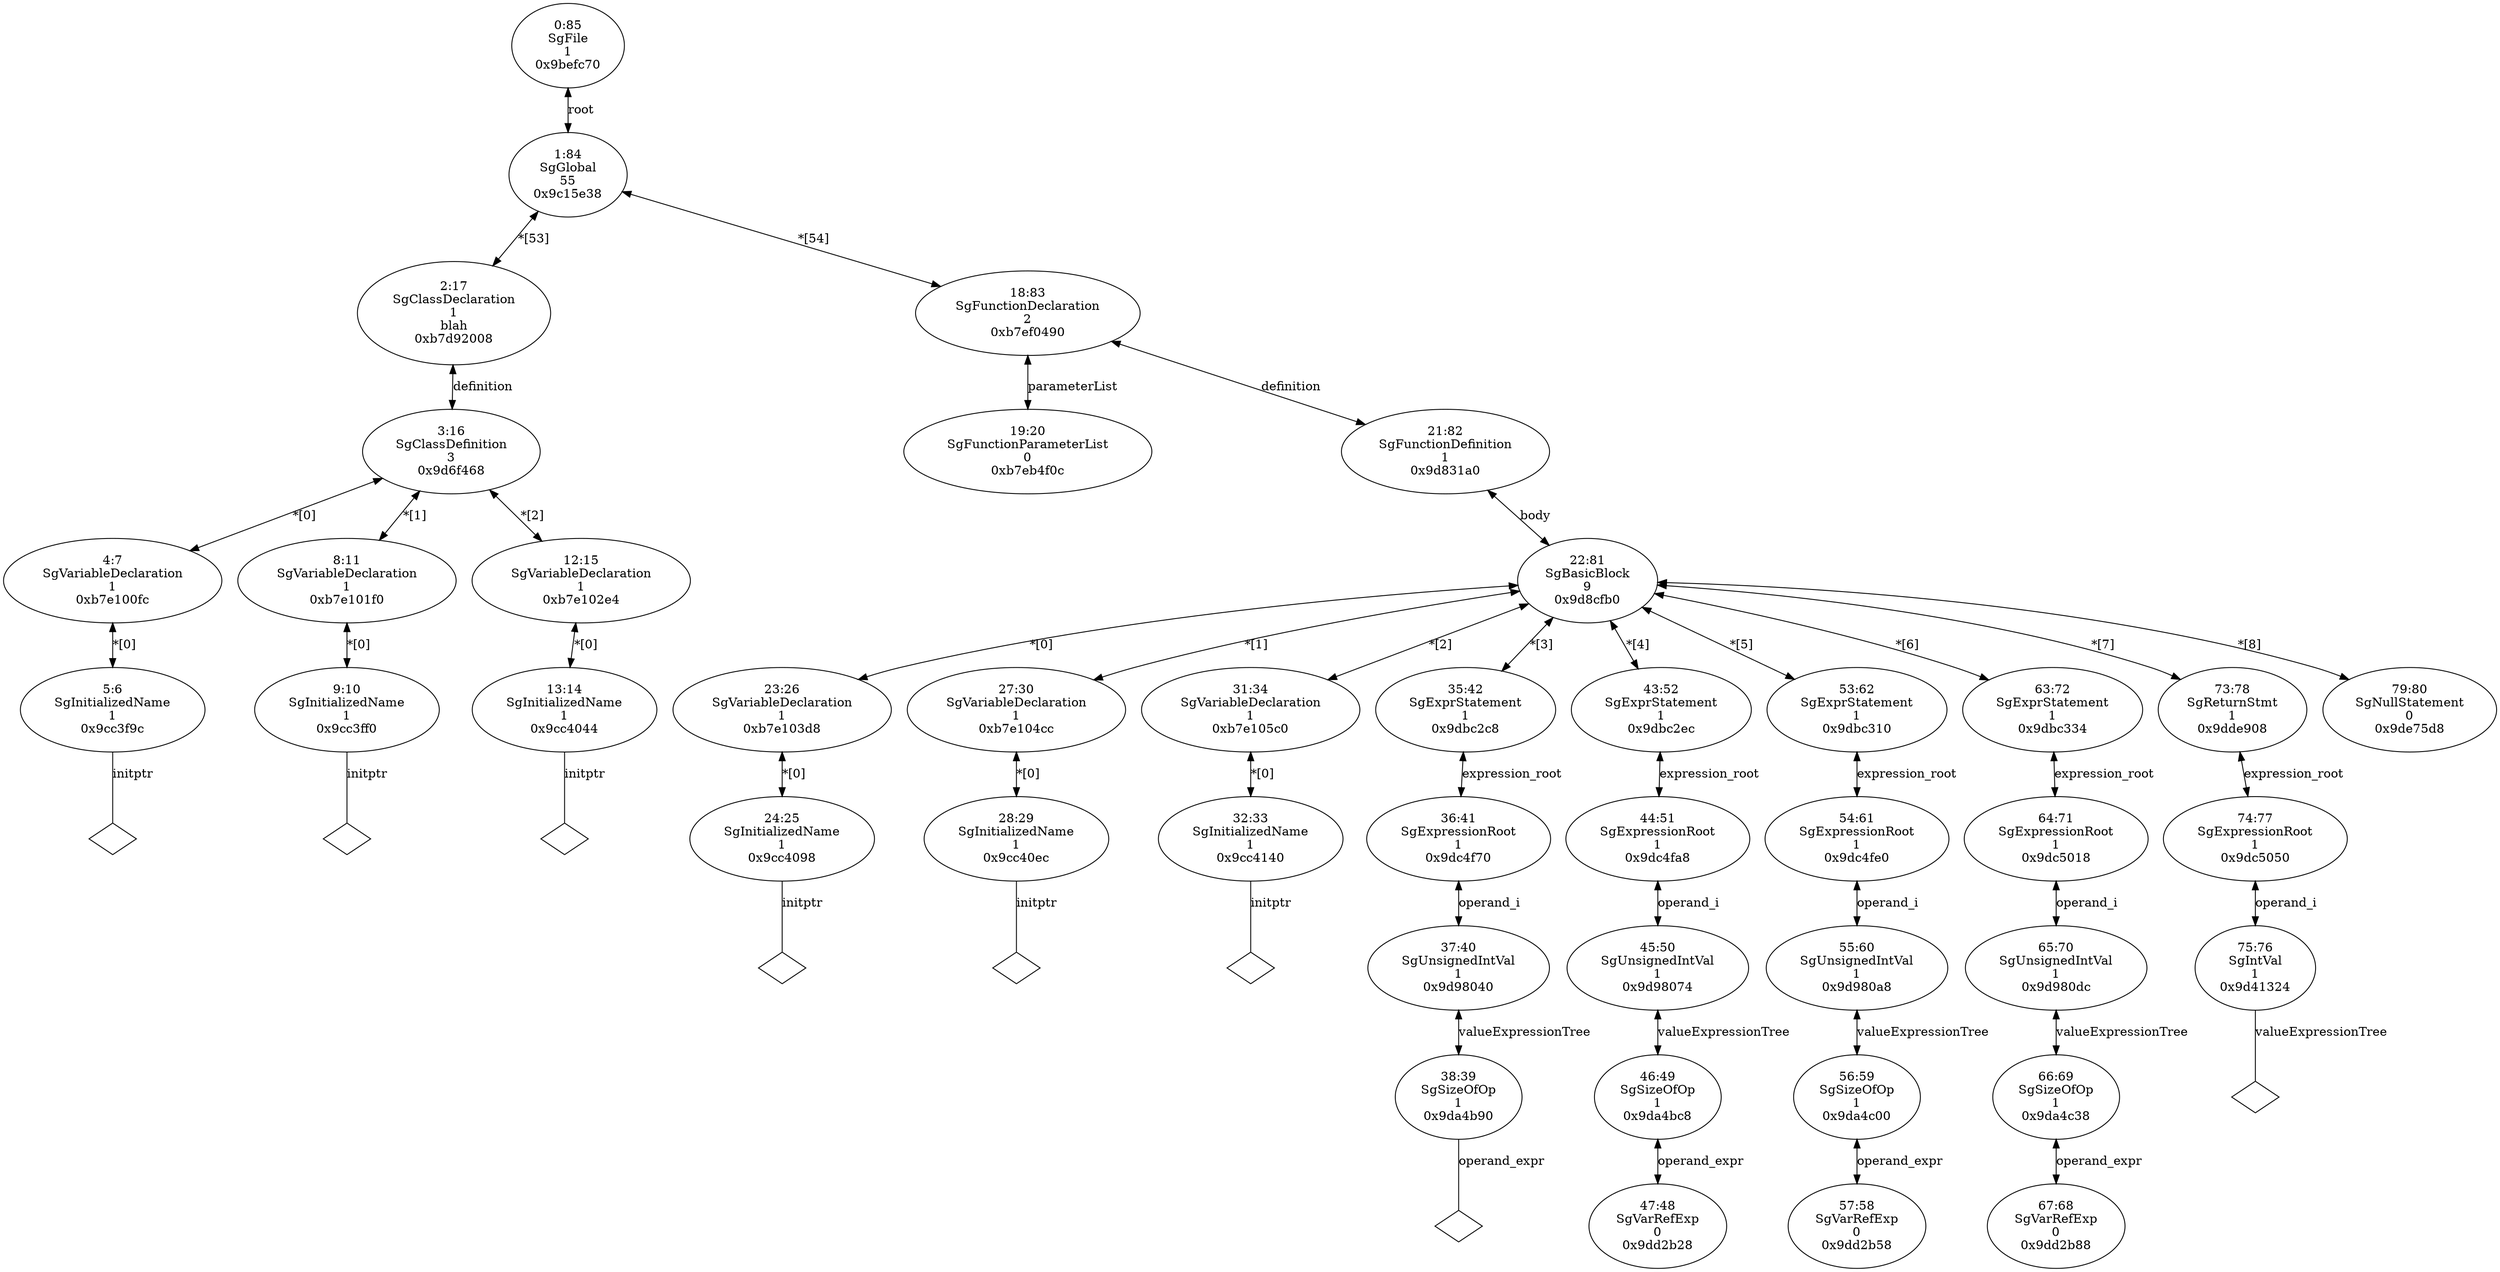 digraph "G./sizeOf.C.dot" {
"0x9cc3f9c"[label="5:6\nSgInitializedName\n1\n0x9cc3f9c\n" ];
"0x9cc3f9c" -> "0x9cc3f9c__initptr__null"[label="initptr" dir=none ];
"0x9cc3f9c__initptr__null"[label="" shape=diamond ];
"0xb7e100fc"[label="4:7\nSgVariableDeclaration\n1\n0xb7e100fc\n" ];
"0xb7e100fc" -> "0x9cc3f9c"[label="*[0]" dir=both ];
"0x9cc3ff0"[label="9:10\nSgInitializedName\n1\n0x9cc3ff0\n" ];
"0x9cc3ff0" -> "0x9cc3ff0__initptr__null"[label="initptr" dir=none ];
"0x9cc3ff0__initptr__null"[label="" shape=diamond ];
"0xb7e101f0"[label="8:11\nSgVariableDeclaration\n1\n0xb7e101f0\n" ];
"0xb7e101f0" -> "0x9cc3ff0"[label="*[0]" dir=both ];
"0x9cc4044"[label="13:14\nSgInitializedName\n1\n0x9cc4044\n" ];
"0x9cc4044" -> "0x9cc4044__initptr__null"[label="initptr" dir=none ];
"0x9cc4044__initptr__null"[label="" shape=diamond ];
"0xb7e102e4"[label="12:15\nSgVariableDeclaration\n1\n0xb7e102e4\n" ];
"0xb7e102e4" -> "0x9cc4044"[label="*[0]" dir=both ];
"0x9d6f468"[label="3:16\nSgClassDefinition\n3\n0x9d6f468\n" ];
"0x9d6f468" -> "0xb7e100fc"[label="*[0]" dir=both ];
"0x9d6f468" -> "0xb7e101f0"[label="*[1]" dir=both ];
"0x9d6f468" -> "0xb7e102e4"[label="*[2]" dir=both ];
"0xb7d92008"[label="2:17\nSgClassDeclaration\n1\nblah\n0xb7d92008\n" ];
"0xb7d92008" -> "0x9d6f468"[label="definition" dir=both ];
"0xb7eb4f0c"[label="19:20\nSgFunctionParameterList\n0\n0xb7eb4f0c\n" ];
"0x9cc4098"[label="24:25\nSgInitializedName\n1\n0x9cc4098\n" ];
"0x9cc4098" -> "0x9cc4098__initptr__null"[label="initptr" dir=none ];
"0x9cc4098__initptr__null"[label="" shape=diamond ];
"0xb7e103d8"[label="23:26\nSgVariableDeclaration\n1\n0xb7e103d8\n" ];
"0xb7e103d8" -> "0x9cc4098"[label="*[0]" dir=both ];
"0x9cc40ec"[label="28:29\nSgInitializedName\n1\n0x9cc40ec\n" ];
"0x9cc40ec" -> "0x9cc40ec__initptr__null"[label="initptr" dir=none ];
"0x9cc40ec__initptr__null"[label="" shape=diamond ];
"0xb7e104cc"[label="27:30\nSgVariableDeclaration\n1\n0xb7e104cc\n" ];
"0xb7e104cc" -> "0x9cc40ec"[label="*[0]" dir=both ];
"0x9cc4140"[label="32:33\nSgInitializedName\n1\n0x9cc4140\n" ];
"0x9cc4140" -> "0x9cc4140__initptr__null"[label="initptr" dir=none ];
"0x9cc4140__initptr__null"[label="" shape=diamond ];
"0xb7e105c0"[label="31:34\nSgVariableDeclaration\n1\n0xb7e105c0\n" ];
"0xb7e105c0" -> "0x9cc4140"[label="*[0]" dir=both ];
"0x9da4b90"[label="38:39\nSgSizeOfOp\n1\n0x9da4b90\n" ];
"0x9da4b90" -> "0x9da4b90__operand_expr__null"[label="operand_expr" dir=none ];
"0x9da4b90__operand_expr__null"[label="" shape=diamond ];
"0x9d98040"[label="37:40\nSgUnsignedIntVal\n1\n0x9d98040\n" ];
"0x9d98040" -> "0x9da4b90"[label="valueExpressionTree" dir=both ];
"0x9dc4f70"[label="36:41\nSgExpressionRoot\n1\n0x9dc4f70\n" ];
"0x9dc4f70" -> "0x9d98040"[label="operand_i" dir=both ];
"0x9dbc2c8"[label="35:42\nSgExprStatement\n1\n0x9dbc2c8\n" ];
"0x9dbc2c8" -> "0x9dc4f70"[label="expression_root" dir=both ];
"0x9dd2b28"[label="47:48\nSgVarRefExp\n0\n0x9dd2b28\n" ];
"0x9da4bc8"[label="46:49\nSgSizeOfOp\n1\n0x9da4bc8\n" ];
"0x9da4bc8" -> "0x9dd2b28"[label="operand_expr" dir=both ];
"0x9d98074"[label="45:50\nSgUnsignedIntVal\n1\n0x9d98074\n" ];
"0x9d98074" -> "0x9da4bc8"[label="valueExpressionTree" dir=both ];
"0x9dc4fa8"[label="44:51\nSgExpressionRoot\n1\n0x9dc4fa8\n" ];
"0x9dc4fa8" -> "0x9d98074"[label="operand_i" dir=both ];
"0x9dbc2ec"[label="43:52\nSgExprStatement\n1\n0x9dbc2ec\n" ];
"0x9dbc2ec" -> "0x9dc4fa8"[label="expression_root" dir=both ];
"0x9dd2b58"[label="57:58\nSgVarRefExp\n0\n0x9dd2b58\n" ];
"0x9da4c00"[label="56:59\nSgSizeOfOp\n1\n0x9da4c00\n" ];
"0x9da4c00" -> "0x9dd2b58"[label="operand_expr" dir=both ];
"0x9d980a8"[label="55:60\nSgUnsignedIntVal\n1\n0x9d980a8\n" ];
"0x9d980a8" -> "0x9da4c00"[label="valueExpressionTree" dir=both ];
"0x9dc4fe0"[label="54:61\nSgExpressionRoot\n1\n0x9dc4fe0\n" ];
"0x9dc4fe0" -> "0x9d980a8"[label="operand_i" dir=both ];
"0x9dbc310"[label="53:62\nSgExprStatement\n1\n0x9dbc310\n" ];
"0x9dbc310" -> "0x9dc4fe0"[label="expression_root" dir=both ];
"0x9dd2b88"[label="67:68\nSgVarRefExp\n0\n0x9dd2b88\n" ];
"0x9da4c38"[label="66:69\nSgSizeOfOp\n1\n0x9da4c38\n" ];
"0x9da4c38" -> "0x9dd2b88"[label="operand_expr" dir=both ];
"0x9d980dc"[label="65:70\nSgUnsignedIntVal\n1\n0x9d980dc\n" ];
"0x9d980dc" -> "0x9da4c38"[label="valueExpressionTree" dir=both ];
"0x9dc5018"[label="64:71\nSgExpressionRoot\n1\n0x9dc5018\n" ];
"0x9dc5018" -> "0x9d980dc"[label="operand_i" dir=both ];
"0x9dbc334"[label="63:72\nSgExprStatement\n1\n0x9dbc334\n" ];
"0x9dbc334" -> "0x9dc5018"[label="expression_root" dir=both ];
"0x9d41324"[label="75:76\nSgIntVal\n1\n0x9d41324\n" ];
"0x9d41324" -> "0x9d41324__valueExpressionTree__null"[label="valueExpressionTree" dir=none ];
"0x9d41324__valueExpressionTree__null"[label="" shape=diamond ];
"0x9dc5050"[label="74:77\nSgExpressionRoot\n1\n0x9dc5050\n" ];
"0x9dc5050" -> "0x9d41324"[label="operand_i" dir=both ];
"0x9dde908"[label="73:78\nSgReturnStmt\n1\n0x9dde908\n" ];
"0x9dde908" -> "0x9dc5050"[label="expression_root" dir=both ];
"0x9de75d8"[label="79:80\nSgNullStatement\n0\n0x9de75d8\n" ];
"0x9d8cfb0"[label="22:81\nSgBasicBlock\n9\n0x9d8cfb0\n" ];
"0x9d8cfb0" -> "0xb7e103d8"[label="*[0]" dir=both ];
"0x9d8cfb0" -> "0xb7e104cc"[label="*[1]" dir=both ];
"0x9d8cfb0" -> "0xb7e105c0"[label="*[2]" dir=both ];
"0x9d8cfb0" -> "0x9dbc2c8"[label="*[3]" dir=both ];
"0x9d8cfb0" -> "0x9dbc2ec"[label="*[4]" dir=both ];
"0x9d8cfb0" -> "0x9dbc310"[label="*[5]" dir=both ];
"0x9d8cfb0" -> "0x9dbc334"[label="*[6]" dir=both ];
"0x9d8cfb0" -> "0x9dde908"[label="*[7]" dir=both ];
"0x9d8cfb0" -> "0x9de75d8"[label="*[8]" dir=both ];
"0x9d831a0"[label="21:82\nSgFunctionDefinition\n1\n0x9d831a0\n" ];
"0x9d831a0" -> "0x9d8cfb0"[label="body" dir=both ];
"0xb7ef0490"[label="18:83\nSgFunctionDeclaration\n2\n0xb7ef0490\n" ];
"0xb7ef0490" -> "0xb7eb4f0c"[label="parameterList" dir=both ];
"0xb7ef0490" -> "0x9d831a0"[label="definition" dir=both ];
"0x9c15e38"[label="1:84\nSgGlobal\n55\n0x9c15e38\n" ];
"0x9c15e38" -> "0xb7d92008"[label="*[53]" dir=both ];
"0x9c15e38" -> "0xb7ef0490"[label="*[54]" dir=both ];
"0x9befc70"[label="0:85\nSgFile\n1\n0x9befc70\n" ];
"0x9befc70" -> "0x9c15e38"[label="root" dir=both ];
}
